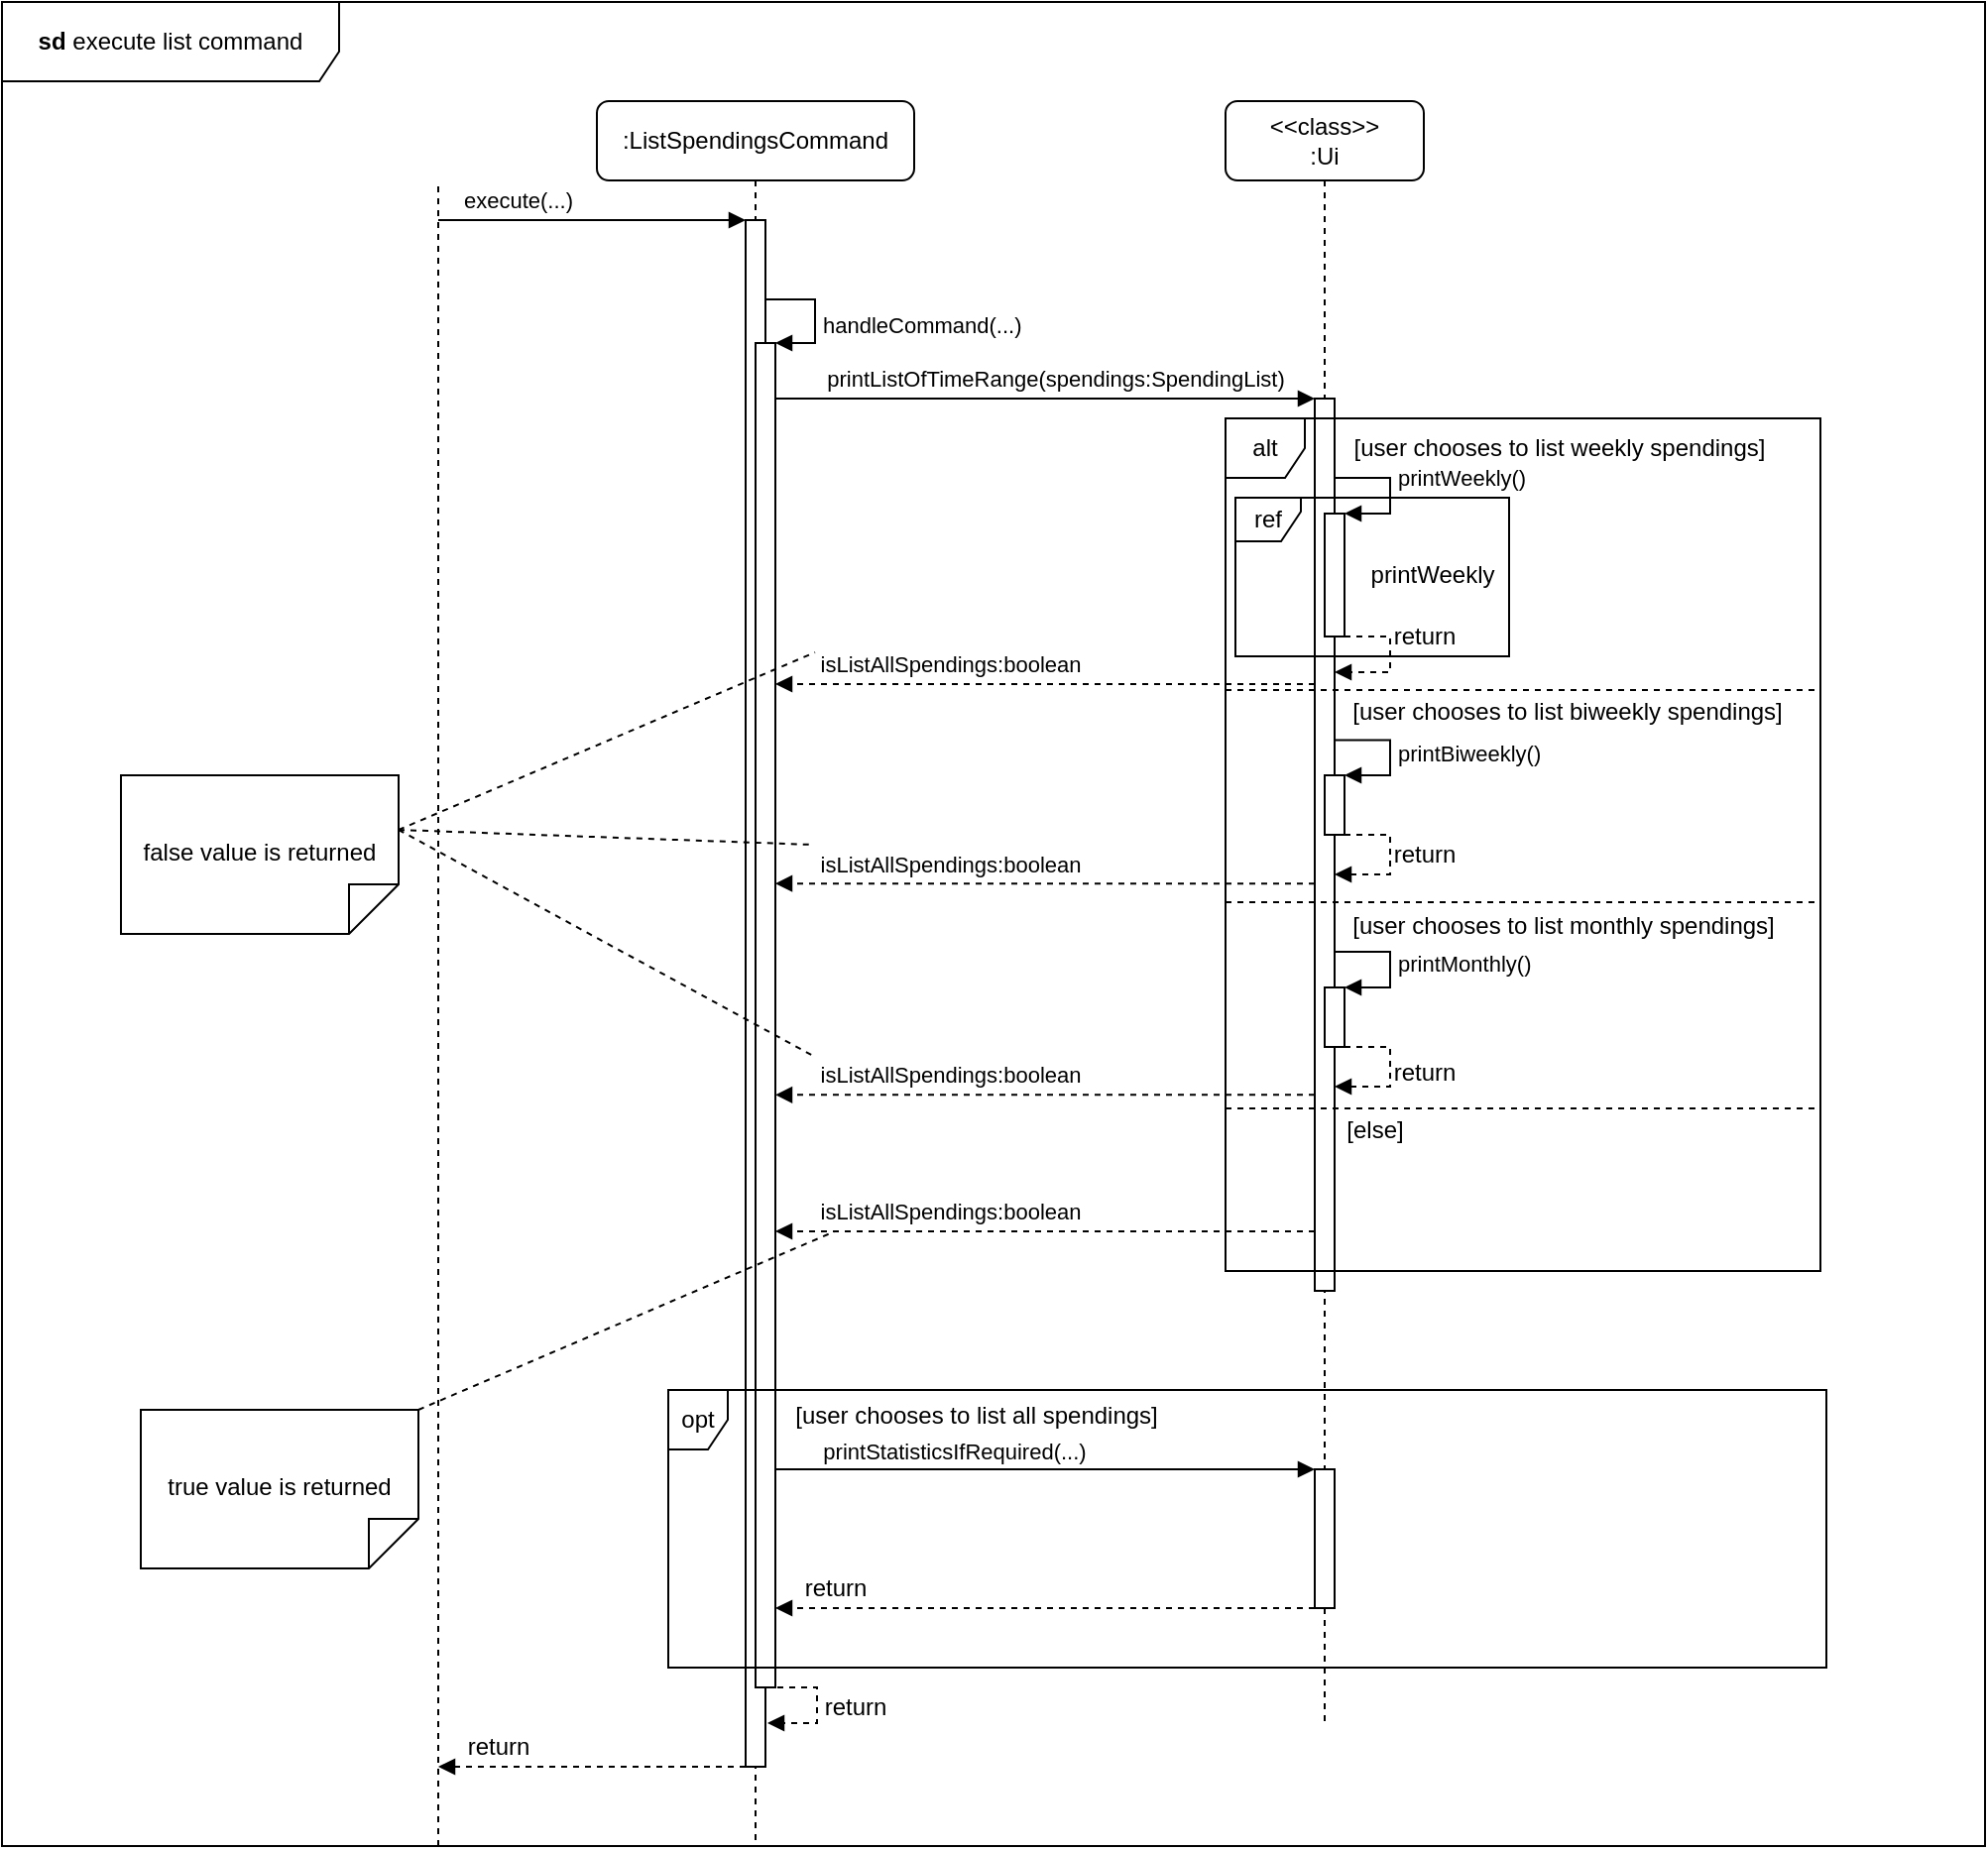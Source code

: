 <mxfile version="24.7.17">
  <diagram name="Page-1" id="2YBvvXClWsGukQMizWep">
    <mxGraphModel dx="2234" dy="867" grid="1" gridSize="10" guides="1" tooltips="1" connect="1" arrows="1" fold="1" page="1" pageScale="1" pageWidth="1100" pageHeight="1200" math="0" shadow="0">
      <root>
        <mxCell id="0" />
        <mxCell id="1" parent="0" />
        <mxCell id="-tokIjTfclb8eiRB36Tb-1" value="" style="endArrow=none;dashed=1;html=1;rounded=0;" parent="1" edge="1">
          <mxGeometry width="50" height="50" relative="1" as="geometry">
            <mxPoint x="120" y="1040" as="sourcePoint" />
            <mxPoint x="120" y="200" as="targetPoint" />
          </mxGeometry>
        </mxCell>
        <mxCell id="-tokIjTfclb8eiRB36Tb-8" value=":ListSpendingsCommand" style="shape=umlLifeline;perimeter=lifelinePerimeter;whiteSpace=wrap;html=1;container=1;dropTarget=0;collapsible=0;recursiveResize=0;outlineConnect=0;portConstraint=eastwest;newEdgeStyle={&quot;curved&quot;:0,&quot;rounded&quot;:0};rounded=1;" parent="1" vertex="1">
          <mxGeometry x="200" y="160" width="160" height="880" as="geometry" />
        </mxCell>
        <mxCell id="-tokIjTfclb8eiRB36Tb-9" value="" style="html=1;points=[[0,0,0,0,5],[0,1,0,0,-5],[1,0,0,0,5],[1,1,0,0,-5]];perimeter=orthogonalPerimeter;outlineConnect=0;targetShapes=umlLifeline;portConstraint=eastwest;newEdgeStyle={&quot;curved&quot;:0,&quot;rounded&quot;:0};" parent="-tokIjTfclb8eiRB36Tb-8" vertex="1">
          <mxGeometry x="75" y="60" width="10" height="780" as="geometry" />
        </mxCell>
        <mxCell id="-tokIjTfclb8eiRB36Tb-13" value="" style="html=1;verticalAlign=bottom;labelBackgroundColor=none;endArrow=block;endFill=1;rounded=0;" parent="1" target="-tokIjTfclb8eiRB36Tb-9" edge="1">
          <mxGeometry width="160" relative="1" as="geometry">
            <mxPoint x="120" y="220" as="sourcePoint" />
            <mxPoint x="260" y="220" as="targetPoint" />
          </mxGeometry>
        </mxCell>
        <mxCell id="-tokIjTfclb8eiRB36Tb-14" value="execute(...)" style="edgeLabel;html=1;align=center;verticalAlign=middle;resizable=0;points=[];" parent="-tokIjTfclb8eiRB36Tb-13" vertex="1" connectable="0">
          <mxGeometry x="-0.382" relative="1" as="geometry">
            <mxPoint x="-8" y="-10" as="offset" />
          </mxGeometry>
        </mxCell>
        <mxCell id="-tokIjTfclb8eiRB36Tb-16" value="" style="html=1;points=[[0,0,0,0,5],[0,1,0,0,-5],[1,0,0,0,5],[1,1,0,0,-5]];perimeter=orthogonalPerimeter;outlineConnect=0;targetShapes=umlLifeline;portConstraint=eastwest;newEdgeStyle={&quot;curved&quot;:0,&quot;rounded&quot;:0};" parent="1" vertex="1">
          <mxGeometry x="280" y="282" width="10" height="678" as="geometry" />
        </mxCell>
        <mxCell id="-tokIjTfclb8eiRB36Tb-17" value="handleCommand(...)" style="html=1;align=left;spacingLeft=2;endArrow=block;rounded=0;edgeStyle=orthogonalEdgeStyle;curved=0;rounded=0;" parent="1" source="-tokIjTfclb8eiRB36Tb-9" edge="1">
          <mxGeometry x="0.129" relative="1" as="geometry">
            <mxPoint x="285" y="252" as="sourcePoint" />
            <Array as="points">
              <mxPoint x="310" y="260" />
              <mxPoint x="310" y="282" />
            </Array>
            <mxPoint x="290" y="282" as="targetPoint" />
            <mxPoint as="offset" />
          </mxGeometry>
        </mxCell>
        <mxCell id="-tokIjTfclb8eiRB36Tb-19" value="" style="html=1;align=left;spacingLeft=2;endArrow=block;rounded=0;edgeStyle=orthogonalEdgeStyle;curved=0;rounded=0;dashed=1;" parent="1" edge="1">
          <mxGeometry x="0.129" relative="1" as="geometry">
            <mxPoint x="291" y="960" as="sourcePoint" />
            <Array as="points">
              <mxPoint x="311" y="960" />
              <mxPoint x="311" y="978" />
            </Array>
            <mxPoint x="286" y="978" as="targetPoint" />
            <mxPoint as="offset" />
          </mxGeometry>
        </mxCell>
        <mxCell id="6MTPRzdVfldAcxiSzNyp-2" value="return" style="edgeLabel;html=1;align=center;verticalAlign=middle;resizable=0;points=[];fontSize=12;" parent="-tokIjTfclb8eiRB36Tb-19" vertex="1" connectable="0">
          <mxGeometry x="0.048" y="-4" relative="1" as="geometry">
            <mxPoint x="23" y="-3" as="offset" />
          </mxGeometry>
        </mxCell>
        <mxCell id="-tokIjTfclb8eiRB36Tb-20" value="&amp;lt;&amp;lt;class&amp;gt;&amp;gt;&lt;div&gt;:Ui&lt;/div&gt;" style="shape=umlLifeline;perimeter=lifelinePerimeter;whiteSpace=wrap;html=1;container=1;dropTarget=0;collapsible=0;recursiveResize=0;outlineConnect=0;portConstraint=eastwest;newEdgeStyle={&quot;curved&quot;:0,&quot;rounded&quot;:0};rounded=1;" parent="1" vertex="1">
          <mxGeometry x="517" y="160" width="100" height="820" as="geometry" />
        </mxCell>
        <mxCell id="-tokIjTfclb8eiRB36Tb-22" value="" style="html=1;points=[[0,0,0,0,5],[0,1,0,0,-5],[1,0,0,0,5],[1,1,0,0,-5]];perimeter=orthogonalPerimeter;outlineConnect=0;targetShapes=umlLifeline;portConstraint=eastwest;newEdgeStyle={&quot;curved&quot;:0,&quot;rounded&quot;:0};" parent="-tokIjTfclb8eiRB36Tb-20" vertex="1">
          <mxGeometry x="45" y="150" width="10" height="450" as="geometry" />
        </mxCell>
        <mxCell id="-tokIjTfclb8eiRB36Tb-21" value="" style="html=1;verticalAlign=bottom;labelBackgroundColor=none;endArrow=block;endFill=1;rounded=0;" parent="1" target="-tokIjTfclb8eiRB36Tb-22" edge="1">
          <mxGeometry width="160" relative="1" as="geometry">
            <mxPoint x="290" y="310" as="sourcePoint" />
            <mxPoint x="450" y="310" as="targetPoint" />
          </mxGeometry>
        </mxCell>
        <mxCell id="-tokIjTfclb8eiRB36Tb-25" value="printListOfTimeRange(spendings:SpendingList)" style="edgeLabel;html=1;align=center;verticalAlign=middle;resizable=0;points=[];" parent="-tokIjTfclb8eiRB36Tb-21" vertex="1" connectable="0">
          <mxGeometry x="0.378" relative="1" as="geometry">
            <mxPoint x="-47" y="-10" as="offset" />
          </mxGeometry>
        </mxCell>
        <mxCell id="-tokIjTfclb8eiRB36Tb-26" value="alt" style="shape=umlFrame;whiteSpace=wrap;html=1;pointerEvents=0;width=40;height=30;" parent="1" vertex="1">
          <mxGeometry x="517" y="320" width="300" height="430" as="geometry" />
        </mxCell>
        <mxCell id="-tokIjTfclb8eiRB36Tb-27" value="[user chooses to list weekly spendings]" style="text;html=1;align=center;verticalAlign=middle;resizable=0;points=[];autosize=1;strokeColor=none;fillColor=none;" parent="1" vertex="1">
          <mxGeometry x="570" y="320" width="230" height="30" as="geometry" />
        </mxCell>
        <mxCell id="-tokIjTfclb8eiRB36Tb-28" value="" style="html=1;points=[[0,0,0,0,5],[0,1,0,0,-5],[1,0,0,0,5],[1,1,0,0,-5]];perimeter=orthogonalPerimeter;outlineConnect=0;targetShapes=umlLifeline;portConstraint=eastwest;newEdgeStyle={&quot;curved&quot;:0,&quot;rounded&quot;:0};" parent="1" vertex="1">
          <mxGeometry x="567" y="368" width="10" height="62" as="geometry" />
        </mxCell>
        <mxCell id="-tokIjTfclb8eiRB36Tb-29" value="printWeekly()" style="html=1;align=left;spacingLeft=2;endArrow=block;rounded=0;edgeStyle=orthogonalEdgeStyle;curved=0;rounded=0;" parent="1" edge="1">
          <mxGeometry x="-0.012" relative="1" as="geometry">
            <mxPoint x="572" y="338" as="sourcePoint" />
            <Array as="points">
              <mxPoint x="572" y="350" />
              <mxPoint x="600" y="350" />
              <mxPoint x="600" y="368" />
            </Array>
            <mxPoint x="577" y="368" as="targetPoint" />
            <mxPoint as="offset" />
          </mxGeometry>
        </mxCell>
        <mxCell id="-tokIjTfclb8eiRB36Tb-30" value="" style="html=1;align=left;spacingLeft=2;endArrow=block;rounded=0;edgeStyle=orthogonalEdgeStyle;curved=0;rounded=0;dashed=1;" parent="1" source="-tokIjTfclb8eiRB36Tb-28" target="-tokIjTfclb8eiRB36Tb-22" edge="1">
          <mxGeometry x="-0.029" relative="1" as="geometry">
            <mxPoint x="587" y="430" as="sourcePoint" />
            <Array as="points">
              <mxPoint x="600" y="430" />
              <mxPoint x="600" y="448" />
            </Array>
            <mxPoint x="592" y="448" as="targetPoint" />
            <mxPoint as="offset" />
          </mxGeometry>
        </mxCell>
        <mxCell id="6MTPRzdVfldAcxiSzNyp-4" value="return" style="edgeLabel;html=1;align=center;verticalAlign=middle;resizable=0;points=[];fontSize=12;" parent="-tokIjTfclb8eiRB36Tb-30" vertex="1" connectable="0">
          <mxGeometry x="-0.253" y="-1" relative="1" as="geometry">
            <mxPoint x="18" y="-3" as="offset" />
          </mxGeometry>
        </mxCell>
        <mxCell id="-tokIjTfclb8eiRB36Tb-31" value="ref" style="shape=umlFrame;whiteSpace=wrap;html=1;pointerEvents=0;width=33;height=22;" parent="1" vertex="1">
          <mxGeometry x="522" y="360" width="138" height="80" as="geometry" />
        </mxCell>
        <mxCell id="-tokIjTfclb8eiRB36Tb-32" value="printWeekly" style="text;html=1;align=center;verticalAlign=middle;resizable=0;points=[];autosize=1;strokeColor=none;fillColor=none;" parent="1" vertex="1">
          <mxGeometry x="576" y="384" width="90" height="30" as="geometry" />
        </mxCell>
        <mxCell id="-tokIjTfclb8eiRB36Tb-33" value="" style="line;strokeWidth=1;fillColor=none;align=left;verticalAlign=middle;spacingTop=-1;spacingLeft=3;spacingRight=3;rotatable=0;labelPosition=right;points=[];portConstraint=eastwest;strokeColor=inherit;dashed=1;" parent="1" vertex="1">
          <mxGeometry x="517" y="453" width="300" height="8" as="geometry" />
        </mxCell>
        <mxCell id="-tokIjTfclb8eiRB36Tb-34" value="[user chooses to list biweekly spendings]" style="text;html=1;align=center;verticalAlign=middle;resizable=0;points=[];autosize=1;strokeColor=none;fillColor=none;" parent="1" vertex="1">
          <mxGeometry x="569" y="453" width="240" height="30" as="geometry" />
        </mxCell>
        <mxCell id="-tokIjTfclb8eiRB36Tb-35" value="" style="html=1;points=[[0,0,0,0,5],[0,1,0,0,-5],[1,0,0,0,5],[1,1,0,0,-5]];perimeter=orthogonalPerimeter;outlineConnect=0;targetShapes=umlLifeline;portConstraint=eastwest;newEdgeStyle={&quot;curved&quot;:0,&quot;rounded&quot;:0};" parent="1" vertex="1">
          <mxGeometry x="567" y="500" width="10" height="30" as="geometry" />
        </mxCell>
        <mxCell id="-tokIjTfclb8eiRB36Tb-36" value="printBiweekly()" style="html=1;align=left;spacingLeft=2;endArrow=block;rounded=0;edgeStyle=orthogonalEdgeStyle;curved=0;rounded=0;exitX=0.014;exitY=0.974;exitDx=0;exitDy=0;exitPerimeter=0;" parent="1" source="-tokIjTfclb8eiRB36Tb-34" edge="1">
          <mxGeometry x="-0.012" relative="1" as="geometry">
            <mxPoint x="572" y="470" as="sourcePoint" />
            <Array as="points">
              <mxPoint x="600" y="482" />
              <mxPoint x="600" y="500" />
            </Array>
            <mxPoint x="577" y="500" as="targetPoint" />
            <mxPoint as="offset" />
          </mxGeometry>
        </mxCell>
        <mxCell id="-tokIjTfclb8eiRB36Tb-37" value="" style="html=1;align=left;spacingLeft=2;endArrow=block;rounded=0;edgeStyle=orthogonalEdgeStyle;curved=0;rounded=0;dashed=1;" parent="1" source="-tokIjTfclb8eiRB36Tb-35" target="-tokIjTfclb8eiRB36Tb-22" edge="1">
          <mxGeometry x="-0.029" relative="1" as="geometry">
            <mxPoint x="587" y="562" as="sourcePoint" />
            <Array as="points">
              <mxPoint x="600" y="530" />
              <mxPoint x="600" y="550" />
            </Array>
            <mxPoint x="572" y="580" as="targetPoint" />
            <mxPoint as="offset" />
          </mxGeometry>
        </mxCell>
        <mxCell id="6MTPRzdVfldAcxiSzNyp-5" value="return" style="edgeLabel;html=1;align=center;verticalAlign=middle;resizable=0;points=[];fontSize=12;" parent="-tokIjTfclb8eiRB36Tb-37" vertex="1" connectable="0">
          <mxGeometry x="-0.081" y="1" relative="1" as="geometry">
            <mxPoint x="16" as="offset" />
          </mxGeometry>
        </mxCell>
        <mxCell id="-tokIjTfclb8eiRB36Tb-38" value="" style="line;strokeWidth=1;fillColor=none;align=left;verticalAlign=middle;spacingTop=-1;spacingLeft=3;spacingRight=3;rotatable=0;labelPosition=right;points=[];portConstraint=eastwest;strokeColor=inherit;dashed=1;" parent="1" vertex="1">
          <mxGeometry x="517" y="560" width="300" height="8" as="geometry" />
        </mxCell>
        <mxCell id="-tokIjTfclb8eiRB36Tb-39" value="[user chooses to list monthly spendings]" style="text;html=1;align=center;verticalAlign=middle;resizable=0;points=[];autosize=1;strokeColor=none;fillColor=none;" parent="1" vertex="1">
          <mxGeometry x="567" y="561" width="240" height="30" as="geometry" />
        </mxCell>
        <mxCell id="-tokIjTfclb8eiRB36Tb-40" value="printMonthly()" style="html=1;align=left;spacingLeft=2;endArrow=block;rounded=0;edgeStyle=orthogonalEdgeStyle;curved=0;rounded=0;exitX=0.014;exitY=0.974;exitDx=0;exitDy=0;exitPerimeter=0;" parent="1" edge="1">
          <mxGeometry x="-0.012" relative="1" as="geometry">
            <mxPoint x="572" y="589" as="sourcePoint" />
            <Array as="points">
              <mxPoint x="600" y="589" />
              <mxPoint x="600" y="607" />
            </Array>
            <mxPoint x="577" y="607" as="targetPoint" />
            <mxPoint as="offset" />
          </mxGeometry>
        </mxCell>
        <mxCell id="-tokIjTfclb8eiRB36Tb-41" value="" style="html=1;points=[[0,0,0,0,5],[0,1,0,0,-5],[1,0,0,0,5],[1,1,0,0,-5]];perimeter=orthogonalPerimeter;outlineConnect=0;targetShapes=umlLifeline;portConstraint=eastwest;newEdgeStyle={&quot;curved&quot;:0,&quot;rounded&quot;:0};" parent="1" vertex="1">
          <mxGeometry x="567" y="607" width="10" height="30" as="geometry" />
        </mxCell>
        <mxCell id="-tokIjTfclb8eiRB36Tb-42" value="" style="html=1;align=left;spacingLeft=2;endArrow=block;rounded=0;edgeStyle=orthogonalEdgeStyle;curved=0;rounded=0;dashed=1;" parent="1" source="-tokIjTfclb8eiRB36Tb-41" edge="1">
          <mxGeometry x="-0.029" relative="1" as="geometry">
            <mxPoint x="587" y="669" as="sourcePoint" />
            <Array as="points">
              <mxPoint x="600" y="637" />
              <mxPoint x="600" y="657" />
            </Array>
            <mxPoint x="572" y="657" as="targetPoint" />
            <mxPoint as="offset" />
          </mxGeometry>
        </mxCell>
        <mxCell id="6MTPRzdVfldAcxiSzNyp-6" value="return" style="edgeLabel;html=1;align=center;verticalAlign=middle;resizable=0;points=[];fontSize=12;" parent="-tokIjTfclb8eiRB36Tb-42" vertex="1" connectable="0">
          <mxGeometry x="0.077" relative="1" as="geometry">
            <mxPoint x="17" y="-2" as="offset" />
          </mxGeometry>
        </mxCell>
        <mxCell id="-tokIjTfclb8eiRB36Tb-43" value="" style="line;strokeWidth=1;fillColor=none;align=left;verticalAlign=middle;spacingTop=-1;spacingLeft=3;spacingRight=3;rotatable=0;labelPosition=right;points=[];portConstraint=eastwest;strokeColor=inherit;dashed=1;" parent="1" vertex="1">
          <mxGeometry x="517" y="664" width="300" height="8" as="geometry" />
        </mxCell>
        <mxCell id="-tokIjTfclb8eiRB36Tb-44" value="[else]" style="text;html=1;align=center;verticalAlign=middle;resizable=0;points=[];autosize=1;strokeColor=none;fillColor=none;" parent="1" vertex="1">
          <mxGeometry x="567" y="664" width="50" height="30" as="geometry" />
        </mxCell>
        <mxCell id="-tokIjTfclb8eiRB36Tb-45" value="" style="html=1;verticalAlign=bottom;labelBackgroundColor=none;endArrow=block;endFill=1;dashed=1;rounded=0;" parent="1" edge="1">
          <mxGeometry width="160" relative="1" as="geometry">
            <mxPoint x="562" y="454" as="sourcePoint" />
            <mxPoint x="290" y="454" as="targetPoint" />
          </mxGeometry>
        </mxCell>
        <mxCell id="-tokIjTfclb8eiRB36Tb-46" value="isListAllSpendings:boolean" style="edgeLabel;html=1;align=center;verticalAlign=middle;resizable=0;points=[];" parent="-tokIjTfclb8eiRB36Tb-45" vertex="1" connectable="0">
          <mxGeometry x="0.108" y="-3" relative="1" as="geometry">
            <mxPoint x="-34" y="-7" as="offset" />
          </mxGeometry>
        </mxCell>
        <mxCell id="-tokIjTfclb8eiRB36Tb-47" value="" style="html=1;verticalAlign=bottom;labelBackgroundColor=none;endArrow=block;endFill=1;dashed=1;rounded=0;" parent="1" edge="1">
          <mxGeometry width="160" relative="1" as="geometry">
            <mxPoint x="562" y="554.58" as="sourcePoint" />
            <mxPoint x="290" y="554.58" as="targetPoint" />
          </mxGeometry>
        </mxCell>
        <mxCell id="-tokIjTfclb8eiRB36Tb-48" value="isListAllSpendings:boolean" style="edgeLabel;html=1;align=center;verticalAlign=middle;resizable=0;points=[];" parent="-tokIjTfclb8eiRB36Tb-47" vertex="1" connectable="0">
          <mxGeometry x="0.108" y="-3" relative="1" as="geometry">
            <mxPoint x="-34" y="-7" as="offset" />
          </mxGeometry>
        </mxCell>
        <mxCell id="-tokIjTfclb8eiRB36Tb-49" value="" style="html=1;verticalAlign=bottom;labelBackgroundColor=none;endArrow=block;endFill=1;dashed=1;rounded=0;" parent="1" edge="1">
          <mxGeometry width="160" relative="1" as="geometry">
            <mxPoint x="562" y="661.17" as="sourcePoint" />
            <mxPoint x="290" y="661.17" as="targetPoint" />
          </mxGeometry>
        </mxCell>
        <mxCell id="-tokIjTfclb8eiRB36Tb-50" value="isListAllSpendings:boolean" style="edgeLabel;html=1;align=center;verticalAlign=middle;resizable=0;points=[];" parent="-tokIjTfclb8eiRB36Tb-49" vertex="1" connectable="0">
          <mxGeometry x="0.108" y="-3" relative="1" as="geometry">
            <mxPoint x="-34" y="-7" as="offset" />
          </mxGeometry>
        </mxCell>
        <mxCell id="-tokIjTfclb8eiRB36Tb-51" value="" style="html=1;verticalAlign=bottom;labelBackgroundColor=none;endArrow=block;endFill=1;dashed=1;rounded=0;" parent="1" edge="1">
          <mxGeometry width="160" relative="1" as="geometry">
            <mxPoint x="562" y="730.0" as="sourcePoint" />
            <mxPoint x="290" y="730.0" as="targetPoint" />
          </mxGeometry>
        </mxCell>
        <mxCell id="-tokIjTfclb8eiRB36Tb-52" value="isListAllSpendings:boolean" style="edgeLabel;html=1;align=center;verticalAlign=middle;resizable=0;points=[];" parent="-tokIjTfclb8eiRB36Tb-51" vertex="1" connectable="0">
          <mxGeometry x="0.108" y="-3" relative="1" as="geometry">
            <mxPoint x="-34" y="-7" as="offset" />
          </mxGeometry>
        </mxCell>
        <mxCell id="-tokIjTfclb8eiRB36Tb-55" value="false value is returned" style="shape=note2;boundedLbl=1;whiteSpace=wrap;html=1;size=25;verticalAlign=top;align=center;flipV=1;" parent="1" vertex="1">
          <mxGeometry x="-40" y="500" width="140" height="80" as="geometry" />
        </mxCell>
        <mxCell id="-tokIjTfclb8eiRB36Tb-56" value="" style="endArrow=none;startArrow=none;endFill=0;startFill=0;endSize=8;html=1;verticalAlign=bottom;dashed=1;labelBackgroundColor=none;rounded=0;exitX=0;exitY=0;exitDx=140;exitDy=52.5;exitPerimeter=0;" parent="1" source="-tokIjTfclb8eiRB36Tb-55" edge="1">
          <mxGeometry width="160" relative="1" as="geometry">
            <mxPoint x="110" y="530" as="sourcePoint" />
            <mxPoint x="310" y="438" as="targetPoint" />
          </mxGeometry>
        </mxCell>
        <mxCell id="-tokIjTfclb8eiRB36Tb-57" value="" style="endArrow=none;startArrow=none;endFill=0;startFill=0;endSize=8;html=1;verticalAlign=bottom;dashed=1;labelBackgroundColor=none;rounded=0;exitX=0;exitY=0;exitDx=140;exitDy=52.5;exitPerimeter=0;" parent="1" source="-tokIjTfclb8eiRB36Tb-55" edge="1">
          <mxGeometry width="160" relative="1" as="geometry">
            <mxPoint x="210" y="423" as="sourcePoint" />
            <mxPoint x="309" y="535" as="targetPoint" />
          </mxGeometry>
        </mxCell>
        <mxCell id="-tokIjTfclb8eiRB36Tb-58" value="" style="endArrow=none;startArrow=none;endFill=0;startFill=0;endSize=8;html=1;verticalAlign=bottom;dashed=1;labelBackgroundColor=none;rounded=0;exitX=0;exitY=0;exitDx=140;exitDy=52.5;exitPerimeter=0;" parent="1" source="-tokIjTfclb8eiRB36Tb-55" edge="1">
          <mxGeometry width="160" relative="1" as="geometry">
            <mxPoint x="270" y="507" as="sourcePoint" />
            <mxPoint x="310" y="642" as="targetPoint" />
          </mxGeometry>
        </mxCell>
        <mxCell id="-tokIjTfclb8eiRB36Tb-59" value="true value is returned" style="shape=note2;boundedLbl=1;whiteSpace=wrap;html=1;size=25;verticalAlign=top;align=center;flipV=1;" parent="1" vertex="1">
          <mxGeometry x="-30" y="820" width="140" height="80" as="geometry" />
        </mxCell>
        <mxCell id="-tokIjTfclb8eiRB36Tb-60" value="" style="endArrow=none;startArrow=none;endFill=0;startFill=0;endSize=8;html=1;verticalAlign=bottom;dashed=1;labelBackgroundColor=none;rounded=0;exitX=1;exitY=1;exitDx=0;exitDy=0;exitPerimeter=0;" parent="1" source="-tokIjTfclb8eiRB36Tb-59" edge="1">
          <mxGeometry width="160" relative="1" as="geometry">
            <mxPoint x="140" y="800" as="sourcePoint" />
            <mxPoint x="320" y="730" as="targetPoint" />
          </mxGeometry>
        </mxCell>
        <mxCell id="-tokIjTfclb8eiRB36Tb-61" value="opt" style="shape=umlFrame;whiteSpace=wrap;html=1;pointerEvents=0;recursiveResize=0;container=1;collapsible=0;width=30;height=30;" parent="1" vertex="1">
          <mxGeometry x="236" y="810" width="584" height="140" as="geometry" />
        </mxCell>
        <mxCell id="-tokIjTfclb8eiRB36Tb-64" value="printStatisticsIfRequired(...)" style="html=1;verticalAlign=bottom;endArrow=block;curved=0;rounded=0;" parent="-tokIjTfclb8eiRB36Tb-61" target="-tokIjTfclb8eiRB36Tb-63" edge="1">
          <mxGeometry x="-0.338" width="80" relative="1" as="geometry">
            <mxPoint x="54" y="40" as="sourcePoint" />
            <mxPoint x="134" y="40" as="targetPoint" />
            <mxPoint as="offset" />
          </mxGeometry>
        </mxCell>
        <mxCell id="-tokIjTfclb8eiRB36Tb-63" value="" style="html=1;points=[[0,0,0,0,5],[0,1,0,0,-5],[1,0,0,0,5],[1,1,0,0,-5]];perimeter=orthogonalPerimeter;outlineConnect=0;targetShapes=umlLifeline;portConstraint=eastwest;newEdgeStyle={&quot;curved&quot;:0,&quot;rounded&quot;:0};" parent="-tokIjTfclb8eiRB36Tb-61" vertex="1">
          <mxGeometry x="326" y="40" width="10" height="70" as="geometry" />
        </mxCell>
        <mxCell id="-tokIjTfclb8eiRB36Tb-62" value="[user chooses to list all spendings]" style="text;html=1;align=center;verticalAlign=middle;resizable=0;points=[];autosize=1;strokeColor=none;fillColor=none;" parent="1" vertex="1">
          <mxGeometry x="286" y="808" width="210" height="30" as="geometry" />
        </mxCell>
        <mxCell id="-tokIjTfclb8eiRB36Tb-65" value="" style="html=1;verticalAlign=bottom;labelBackgroundColor=none;endArrow=block;endFill=1;dashed=1;rounded=0;" parent="1" edge="1">
          <mxGeometry width="160" relative="1" as="geometry">
            <mxPoint x="562" y="920" as="sourcePoint" />
            <mxPoint x="290" y="920" as="targetPoint" />
          </mxGeometry>
        </mxCell>
        <mxCell id="6MTPRzdVfldAcxiSzNyp-1" value="return" style="edgeLabel;html=1;align=center;verticalAlign=middle;resizable=0;points=[];fontSize=12;" parent="-tokIjTfclb8eiRB36Tb-65" vertex="1" connectable="0">
          <mxGeometry x="0.235" y="-1" relative="1" as="geometry">
            <mxPoint x="-74" y="-9" as="offset" />
          </mxGeometry>
        </mxCell>
        <mxCell id="-tokIjTfclb8eiRB36Tb-66" value="" style="html=1;verticalAlign=bottom;labelBackgroundColor=none;endArrow=block;endFill=1;dashed=1;rounded=0;" parent="1" source="-tokIjTfclb8eiRB36Tb-9" edge="1">
          <mxGeometry width="160" relative="1" as="geometry">
            <mxPoint x="260" y="1000" as="sourcePoint" />
            <mxPoint x="120" y="1000" as="targetPoint" />
          </mxGeometry>
        </mxCell>
        <mxCell id="6MTPRzdVfldAcxiSzNyp-3" value="return" style="edgeLabel;html=1;align=center;verticalAlign=middle;resizable=0;points=[];fontSize=12;" parent="-tokIjTfclb8eiRB36Tb-66" vertex="1" connectable="0">
          <mxGeometry x="0.329" y="-2" relative="1" as="geometry">
            <mxPoint x="-22" y="-8" as="offset" />
          </mxGeometry>
        </mxCell>
        <mxCell id="-tokIjTfclb8eiRB36Tb-67" value="&lt;b&gt;sd&lt;/b&gt;&amp;nbsp;execute list command" style="shape=umlFrame;whiteSpace=wrap;html=1;pointerEvents=0;width=170;height=40;" parent="1" vertex="1">
          <mxGeometry x="-100" y="110" width="1000" height="930" as="geometry" />
        </mxCell>
      </root>
    </mxGraphModel>
  </diagram>
</mxfile>
